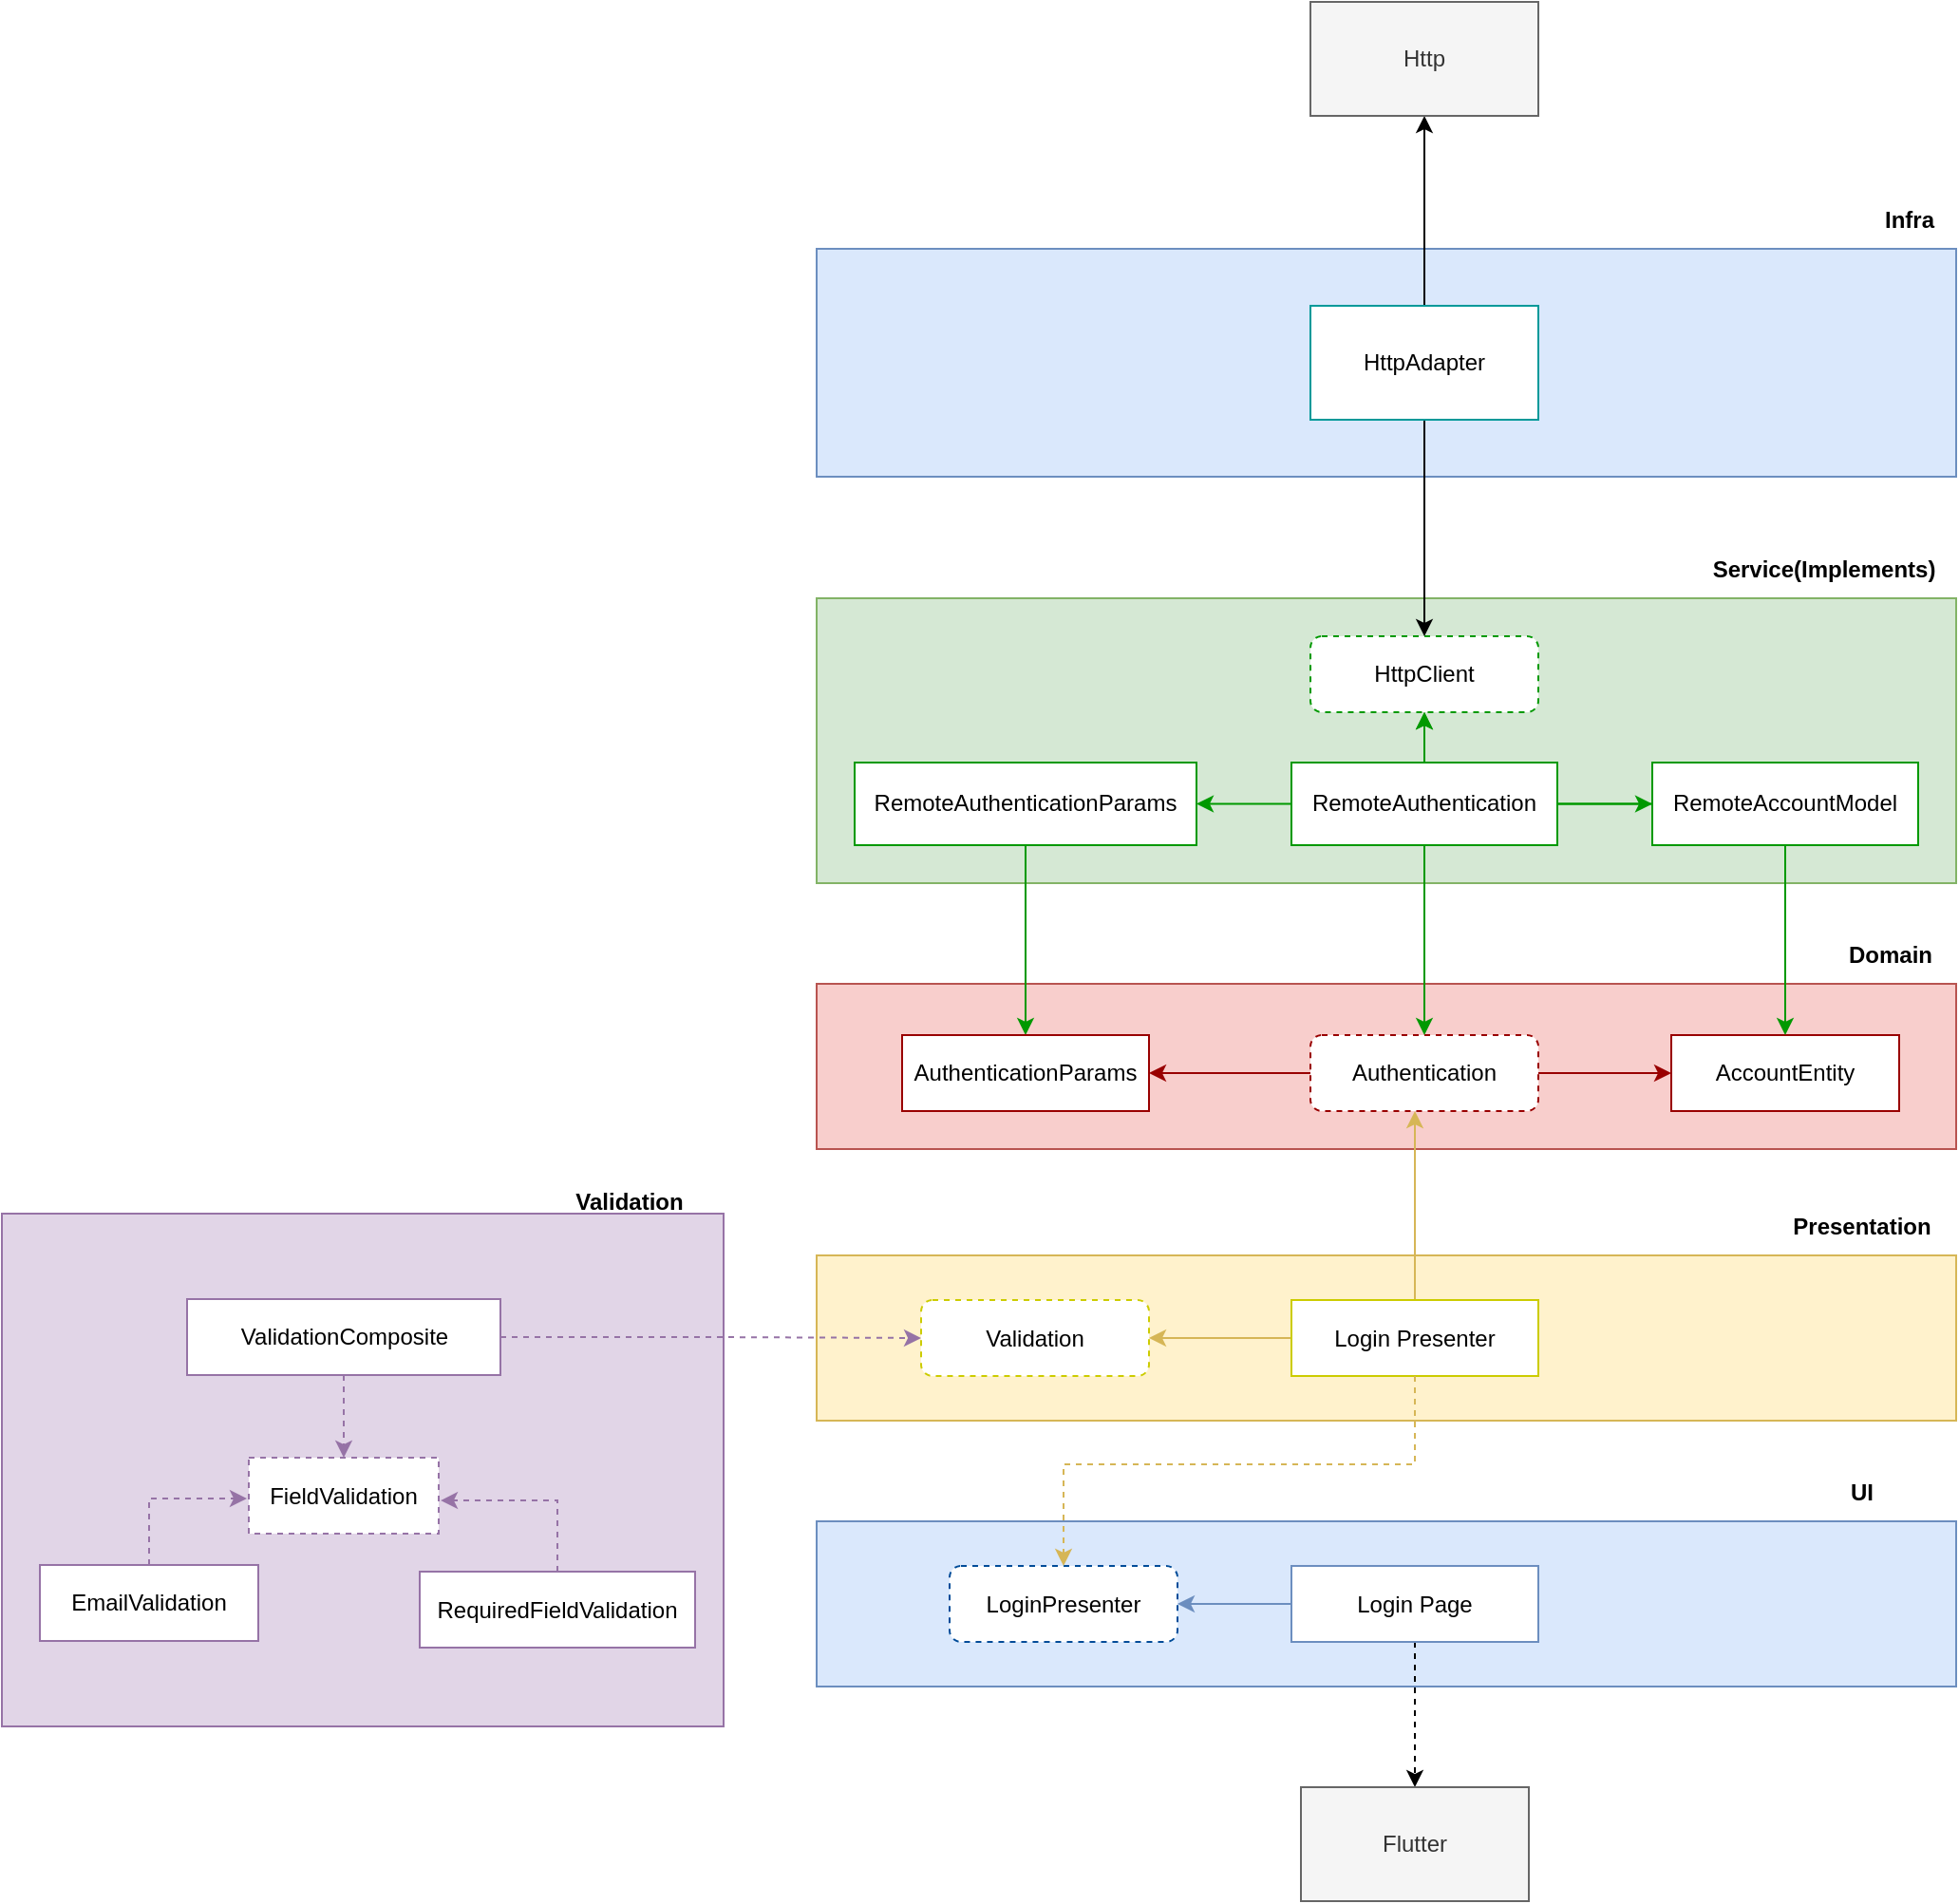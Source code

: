 <mxfile version="20.0.4" type="github">
  <diagram id="xp2k2yEoacHLA-R72gTE" name="Page-1">
    <mxGraphModel dx="1382" dy="764" grid="1" gridSize="10" guides="1" tooltips="1" connect="0" arrows="1" fold="1" page="1" pageScale="1" pageWidth="1200" pageHeight="1600" math="0" shadow="0">
      <root>
        <mxCell id="0" />
        <mxCell id="1" parent="0" />
        <mxCell id="-_0yIz5kQHRdiEa7arz6-6" value="" style="rounded=0;whiteSpace=wrap;html=1;fillColor=#d5e8d4;strokeColor=#82b366;" parent="1" vertex="1">
          <mxGeometry x="450" y="464" width="600" height="150" as="geometry" />
        </mxCell>
        <mxCell id="-_0yIz5kQHRdiEa7arz6-10" value="" style="rounded=0;whiteSpace=wrap;html=1;fillColor=#f8cecc;strokeColor=#b85450;" parent="1" vertex="1">
          <mxGeometry x="450" y="667" width="600" height="87" as="geometry" />
        </mxCell>
        <mxCell id="-_0yIz5kQHRdiEa7arz6-11" value="" style="edgeStyle=orthogonalEdgeStyle;rounded=0;orthogonalLoop=1;jettySize=auto;html=1;strokeColor=#990000;" parent="1" source="-_0yIz5kQHRdiEa7arz6-12" target="-_0yIz5kQHRdiEa7arz6-14" edge="1">
          <mxGeometry relative="1" as="geometry" />
        </mxCell>
        <mxCell id="-_0yIz5kQHRdiEa7arz6-29" value="" style="edgeStyle=orthogonalEdgeStyle;rounded=0;orthogonalLoop=1;jettySize=auto;html=1;strokeColor=#990000;" parent="1" source="-_0yIz5kQHRdiEa7arz6-12" target="-_0yIz5kQHRdiEa7arz6-28" edge="1">
          <mxGeometry relative="1" as="geometry" />
        </mxCell>
        <mxCell id="-_0yIz5kQHRdiEa7arz6-12" value="Authentication" style="rounded=1;whiteSpace=wrap;html=1;dashed=1;strokeColor=#990000;" parent="1" vertex="1">
          <mxGeometry x="710" y="694" width="120" height="40" as="geometry" />
        </mxCell>
        <mxCell id="-_0yIz5kQHRdiEa7arz6-13" value="Domain" style="text;html=1;align=center;verticalAlign=middle;resizable=0;points=[];autosize=1;strokeColor=none;fillColor=none;fontStyle=1" parent="1" vertex="1">
          <mxGeometry x="980" y="637" width="70" height="30" as="geometry" />
        </mxCell>
        <mxCell id="-_0yIz5kQHRdiEa7arz6-14" value="AccountEntity" style="rounded=0;whiteSpace=wrap;html=1;strokeColor=#990000;" parent="1" vertex="1">
          <mxGeometry x="900" y="694" width="120" height="40" as="geometry" />
        </mxCell>
        <mxCell id="-_0yIz5kQHRdiEa7arz6-19" style="edgeStyle=orthogonalEdgeStyle;rounded=0;orthogonalLoop=1;jettySize=auto;html=1;strokeColor=#009900;fillColor=#d5e8d4;" parent="1" source="-_0yIz5kQHRdiEa7arz6-8" target="-_0yIz5kQHRdiEa7arz6-14" edge="1">
          <mxGeometry relative="1" as="geometry" />
        </mxCell>
        <mxCell id="-_0yIz5kQHRdiEa7arz6-20" style="edgeStyle=orthogonalEdgeStyle;rounded=0;orthogonalLoop=1;jettySize=auto;html=1;entryX=0.5;entryY=0;entryDx=0;entryDy=0;strokeColor=#009900;fillColor=#d5e8d4;" parent="1" source="-_0yIz5kQHRdiEa7arz6-8" target="-_0yIz5kQHRdiEa7arz6-12" edge="1">
          <mxGeometry relative="1" as="geometry" />
        </mxCell>
        <mxCell id="-_0yIz5kQHRdiEa7arz6-7" value="Service(Implements)" style="text;html=1;align=center;verticalAlign=middle;resizable=0;points=[];autosize=1;strokeColor=none;fillColor=none;fontStyle=1" parent="1" vertex="1">
          <mxGeometry x="910" y="434" width="140" height="30" as="geometry" />
        </mxCell>
        <mxCell id="-_0yIz5kQHRdiEa7arz6-23" value="" style="edgeStyle=orthogonalEdgeStyle;rounded=0;orthogonalLoop=1;jettySize=auto;html=1;strokeColor=#82b366;fillColor=#d5e8d4;" parent="1" source="-_0yIz5kQHRdiEa7arz6-8" target="-_0yIz5kQHRdiEa7arz6-22" edge="1">
          <mxGeometry relative="1" as="geometry" />
        </mxCell>
        <mxCell id="-_0yIz5kQHRdiEa7arz6-25" value="" style="edgeStyle=orthogonalEdgeStyle;rounded=0;orthogonalLoop=1;jettySize=auto;html=1;strokeColor=#009900;fillColor=#d5e8d4;" parent="1" source="-_0yIz5kQHRdiEa7arz6-8" target="-_0yIz5kQHRdiEa7arz6-24" edge="1">
          <mxGeometry relative="1" as="geometry" />
        </mxCell>
        <mxCell id="-_0yIz5kQHRdiEa7arz6-27" value="" style="edgeStyle=orthogonalEdgeStyle;rounded=0;orthogonalLoop=1;jettySize=auto;html=1;strokeColor=#009900;fillColor=#d5e8d4;" parent="1" source="-_0yIz5kQHRdiEa7arz6-8" target="-_0yIz5kQHRdiEa7arz6-26" edge="1">
          <mxGeometry relative="1" as="geometry" />
        </mxCell>
        <mxCell id="-_0yIz5kQHRdiEa7arz6-35" value="" style="edgeStyle=orthogonalEdgeStyle;rounded=0;orthogonalLoop=1;jettySize=auto;html=1;strokeColor=#009900;" parent="1" source="-_0yIz5kQHRdiEa7arz6-8" target="-_0yIz5kQHRdiEa7arz6-22" edge="1">
          <mxGeometry relative="1" as="geometry" />
        </mxCell>
        <mxCell id="-_0yIz5kQHRdiEa7arz6-36" value="" style="edgeStyle=orthogonalEdgeStyle;rounded=0;orthogonalLoop=1;jettySize=auto;html=1;strokeColor=#009900;" parent="1" source="-_0yIz5kQHRdiEa7arz6-8" target="-_0yIz5kQHRdiEa7arz6-22" edge="1">
          <mxGeometry relative="1" as="geometry" />
        </mxCell>
        <mxCell id="-_0yIz5kQHRdiEa7arz6-8" value="RemoteAuthentication" style="rounded=0;whiteSpace=wrap;html=1;strokeColor=#009900;" parent="1" vertex="1">
          <mxGeometry x="700" y="550.5" width="140" height="43.5" as="geometry" />
        </mxCell>
        <mxCell id="-_0yIz5kQHRdiEa7arz6-22" value="HttpClient" style="rounded=1;whiteSpace=wrap;html=1;dashed=1;strokeColor=#009900;" parent="1" vertex="1">
          <mxGeometry x="710" y="484" width="120" height="40" as="geometry" />
        </mxCell>
        <mxCell id="-_0yIz5kQHRdiEa7arz6-24" value="RemoteAccountModel" style="rounded=0;whiteSpace=wrap;html=1;strokeColor=#009900;" parent="1" vertex="1">
          <mxGeometry x="890" y="550.5" width="140" height="43.5" as="geometry" />
        </mxCell>
        <mxCell id="-_0yIz5kQHRdiEa7arz6-30" style="edgeStyle=orthogonalEdgeStyle;rounded=0;orthogonalLoop=1;jettySize=auto;html=1;strokeColor=#009900;fillColor=#d5e8d4;" parent="1" source="-_0yIz5kQHRdiEa7arz6-26" target="-_0yIz5kQHRdiEa7arz6-28" edge="1">
          <mxGeometry relative="1" as="geometry" />
        </mxCell>
        <mxCell id="-_0yIz5kQHRdiEa7arz6-26" value="RemoteAuthenticationParams" style="rounded=0;whiteSpace=wrap;html=1;strokeColor=#009900;" parent="1" vertex="1">
          <mxGeometry x="470" y="550.5" width="180" height="43.5" as="geometry" />
        </mxCell>
        <mxCell id="-_0yIz5kQHRdiEa7arz6-28" value="AuthenticationParams" style="rounded=0;whiteSpace=wrap;html=1;strokeColor=#990000;" parent="1" vertex="1">
          <mxGeometry x="495" y="694" width="130" height="40" as="geometry" />
        </mxCell>
        <mxCell id="EJ6Po2MF894XvXfakxfg-1" value="" style="rounded=0;whiteSpace=wrap;html=1;fillColor=#dae8fc;strokeColor=#6c8ebf;" parent="1" vertex="1">
          <mxGeometry x="450" y="280" width="600" height="120" as="geometry" />
        </mxCell>
        <mxCell id="EJ6Po2MF894XvXfakxfg-2" value="Infra" style="text;html=1;align=center;verticalAlign=middle;resizable=0;points=[];autosize=1;strokeColor=none;fillColor=none;fontStyle=1" parent="1" vertex="1">
          <mxGeometry x="1000" y="250" width="50" height="30" as="geometry" />
        </mxCell>
        <mxCell id="EJ6Po2MF894XvXfakxfg-4" value="" style="edgeStyle=orthogonalEdgeStyle;rounded=0;orthogonalLoop=1;jettySize=auto;html=1;" parent="1" source="EJ6Po2MF894XvXfakxfg-3" target="-_0yIz5kQHRdiEa7arz6-22" edge="1">
          <mxGeometry relative="1" as="geometry" />
        </mxCell>
        <mxCell id="EJ6Po2MF894XvXfakxfg-7" value="" style="edgeStyle=orthogonalEdgeStyle;rounded=0;orthogonalLoop=1;jettySize=auto;html=1;" parent="1" source="EJ6Po2MF894XvXfakxfg-3" target="EJ6Po2MF894XvXfakxfg-5" edge="1">
          <mxGeometry relative="1" as="geometry">
            <mxPoint x="770" y="220" as="targetPoint" />
          </mxGeometry>
        </mxCell>
        <mxCell id="EJ6Po2MF894XvXfakxfg-3" value="HttpAdapter" style="rounded=0;whiteSpace=wrap;html=1;strokeColor=#009999;" parent="1" vertex="1">
          <mxGeometry x="710" y="310" width="120" height="60" as="geometry" />
        </mxCell>
        <mxCell id="EJ6Po2MF894XvXfakxfg-5" value="Http" style="rounded=0;whiteSpace=wrap;html=1;strokeColor=#666666;fillColor=#f5f5f5;fontColor=#333333;" parent="1" vertex="1">
          <mxGeometry x="710" y="150" width="120" height="60" as="geometry" />
        </mxCell>
        <mxCell id="yEf3IRso2apgzS4StsU_-1" value="" style="rounded=0;whiteSpace=wrap;html=1;fillColor=#fff2cc;strokeColor=#d6b656;" parent="1" vertex="1">
          <mxGeometry x="450" y="810" width="600" height="87" as="geometry" />
        </mxCell>
        <mxCell id="yEf3IRso2apgzS4StsU_-4" value="" style="edgeStyle=orthogonalEdgeStyle;rounded=0;orthogonalLoop=1;jettySize=auto;html=1;fillColor=#fff2cc;strokeColor=#d6b656;" parent="1" source="yEf3IRso2apgzS4StsU_-2" target="yEf3IRso2apgzS4StsU_-3" edge="1">
          <mxGeometry relative="1" as="geometry" />
        </mxCell>
        <mxCell id="yEf3IRso2apgzS4StsU_-10" style="edgeStyle=orthogonalEdgeStyle;rounded=0;orthogonalLoop=1;jettySize=auto;html=1;fillColor=#fff2cc;strokeColor=#d6b656;" parent="1" source="yEf3IRso2apgzS4StsU_-2" target="-_0yIz5kQHRdiEa7arz6-12" edge="1">
          <mxGeometry relative="1" as="geometry">
            <Array as="points">
              <mxPoint x="765" y="760" />
              <mxPoint x="765" y="760" />
            </Array>
          </mxGeometry>
        </mxCell>
        <mxCell id="yEf3IRso2apgzS4StsU_-2" value="Login Presenter" style="rounded=0;whiteSpace=wrap;html=1;strokeColor=#CCCC00;" parent="1" vertex="1">
          <mxGeometry x="700" y="833.5" width="130" height="40" as="geometry" />
        </mxCell>
        <mxCell id="yEf3IRso2apgzS4StsU_-3" value="Validation" style="rounded=1;whiteSpace=wrap;html=1;dashed=1;strokeColor=#CCCC00;" parent="1" vertex="1">
          <mxGeometry x="505" y="833.5" width="120" height="40" as="geometry" />
        </mxCell>
        <mxCell id="yEf3IRso2apgzS4StsU_-5" value="" style="rounded=0;whiteSpace=wrap;html=1;fillColor=#dae8fc;strokeColor=#6c8ebf;" parent="1" vertex="1">
          <mxGeometry x="450" y="950" width="600" height="87" as="geometry" />
        </mxCell>
        <mxCell id="CKFOzgfrcA34nGwzhf18-4" value="" style="edgeStyle=orthogonalEdgeStyle;rounded=0;orthogonalLoop=1;jettySize=auto;html=1;fillColor=#dae8fc;strokeColor=#6c8ebf;" edge="1" parent="1" source="yEf3IRso2apgzS4StsU_-11" target="CKFOzgfrcA34nGwzhf18-2">
          <mxGeometry relative="1" as="geometry" />
        </mxCell>
        <mxCell id="CKFOzgfrcA34nGwzhf18-7" value="" style="edgeStyle=orthogonalEdgeStyle;rounded=0;orthogonalLoop=1;jettySize=auto;html=1;dashed=1;" edge="1" parent="1" source="yEf3IRso2apgzS4StsU_-11" target="CKFOzgfrcA34nGwzhf18-1">
          <mxGeometry relative="1" as="geometry" />
        </mxCell>
        <mxCell id="yEf3IRso2apgzS4StsU_-11" value="Login Page" style="rounded=0;whiteSpace=wrap;html=1;strokeColor=#6c8ebf;fillColor=#FFFFFF;" parent="1" vertex="1">
          <mxGeometry x="700" y="973.5" width="130" height="40" as="geometry" />
        </mxCell>
        <mxCell id="yEf3IRso2apgzS4StsU_-13" value="Presentation" style="text;html=1;align=center;verticalAlign=middle;resizable=0;points=[];autosize=1;strokeColor=none;fillColor=none;fontStyle=1" parent="1" vertex="1">
          <mxGeometry x="950" y="780" width="100" height="30" as="geometry" />
        </mxCell>
        <mxCell id="yEf3IRso2apgzS4StsU_-14" value="UI" style="text;html=1;align=center;verticalAlign=middle;resizable=0;points=[];autosize=1;strokeColor=none;fillColor=none;fontStyle=1" parent="1" vertex="1">
          <mxGeometry x="980" y="920" width="40" height="30" as="geometry" />
        </mxCell>
        <mxCell id="yEf3IRso2apgzS4StsU_-16" value="" style="rounded=0;whiteSpace=wrap;html=1;fillColor=#e1d5e7;strokeColor=#9673a6;" parent="1" vertex="1">
          <mxGeometry x="21" y="788" width="380" height="270" as="geometry" />
        </mxCell>
        <mxCell id="CKFOzgfrcA34nGwzhf18-11" style="edgeStyle=orthogonalEdgeStyle;rounded=0;orthogonalLoop=1;jettySize=auto;html=1;entryX=1.01;entryY=0.563;entryDx=0;entryDy=0;entryPerimeter=0;dashed=1;fillColor=#e1d5e7;strokeColor=#9673a6;" edge="1" parent="1" source="yEf3IRso2apgzS4StsU_-17" target="CKFOzgfrcA34nGwzhf18-8">
          <mxGeometry relative="1" as="geometry" />
        </mxCell>
        <mxCell id="yEf3IRso2apgzS4StsU_-17" value="RequiredFieldValidation" style="rounded=0;whiteSpace=wrap;html=1;strokeColor=#9673a6;fillColor=#FFFFFF;" parent="1" vertex="1">
          <mxGeometry x="241" y="976.5" width="145" height="40" as="geometry" />
        </mxCell>
        <mxCell id="CKFOzgfrcA34nGwzhf18-13" style="edgeStyle=orthogonalEdgeStyle;rounded=0;orthogonalLoop=1;jettySize=auto;html=1;entryX=-0.01;entryY=0.538;entryDx=0;entryDy=0;entryPerimeter=0;dashed=1;fillColor=#e1d5e7;strokeColor=#9673a6;" edge="1" parent="1" source="yEf3IRso2apgzS4StsU_-18" target="CKFOzgfrcA34nGwzhf18-8">
          <mxGeometry relative="1" as="geometry" />
        </mxCell>
        <mxCell id="yEf3IRso2apgzS4StsU_-18" value="EmailValidation" style="rounded=0;whiteSpace=wrap;html=1;strokeColor=#9673a6;fillColor=#FFFFFF;" parent="1" vertex="1">
          <mxGeometry x="41" y="973" width="115" height="40" as="geometry" />
        </mxCell>
        <mxCell id="CKFOzgfrcA34nGwzhf18-9" value="" style="edgeStyle=orthogonalEdgeStyle;rounded=0;orthogonalLoop=1;jettySize=auto;html=1;dashed=1;fillColor=#e1d5e7;strokeColor=#9673a6;" edge="1" parent="1" source="yEf3IRso2apgzS4StsU_-19" target="CKFOzgfrcA34nGwzhf18-8">
          <mxGeometry relative="1" as="geometry" />
        </mxCell>
        <mxCell id="CKFOzgfrcA34nGwzhf18-14" style="edgeStyle=orthogonalEdgeStyle;rounded=0;orthogonalLoop=1;jettySize=auto;html=1;dashed=1;fillColor=#e1d5e7;strokeColor=#9673a6;" edge="1" parent="1" source="yEf3IRso2apgzS4StsU_-19" target="yEf3IRso2apgzS4StsU_-3">
          <mxGeometry relative="1" as="geometry" />
        </mxCell>
        <mxCell id="yEf3IRso2apgzS4StsU_-19" value="ValidationComposite" style="rounded=0;whiteSpace=wrap;html=1;strokeColor=#9673a6;fillColor=#FFFFFF;" parent="1" vertex="1">
          <mxGeometry x="118.5" y="833" width="165" height="40" as="geometry" />
        </mxCell>
        <mxCell id="yEf3IRso2apgzS4StsU_-23" value="Validation" style="text;html=1;align=center;verticalAlign=middle;resizable=0;points=[];autosize=1;strokeColor=none;fillColor=none;fontStyle=1" parent="1" vertex="1">
          <mxGeometry x="311" y="767" width="80" height="30" as="geometry" />
        </mxCell>
        <mxCell id="CKFOzgfrcA34nGwzhf18-1" value="Flutter" style="rounded=0;whiteSpace=wrap;html=1;strokeColor=#666666;fillColor=#f5f5f5;fontColor=#333333;" vertex="1" parent="1">
          <mxGeometry x="705" y="1090" width="120" height="60" as="geometry" />
        </mxCell>
        <mxCell id="CKFOzgfrcA34nGwzhf18-2" value="LoginPresenter" style="rounded=1;whiteSpace=wrap;html=1;dashed=1;strokeColor=#004C99;" vertex="1" parent="1">
          <mxGeometry x="520" y="973.5" width="120" height="40" as="geometry" />
        </mxCell>
        <mxCell id="CKFOzgfrcA34nGwzhf18-5" style="edgeStyle=orthogonalEdgeStyle;rounded=0;orthogonalLoop=1;jettySize=auto;html=1;fillColor=#fff2cc;strokeColor=#d6b656;dashed=1;" edge="1" parent="1" source="yEf3IRso2apgzS4StsU_-2" target="CKFOzgfrcA34nGwzhf18-2">
          <mxGeometry relative="1" as="geometry">
            <Array as="points">
              <mxPoint x="765" y="920" />
              <mxPoint x="580" y="920" />
            </Array>
          </mxGeometry>
        </mxCell>
        <mxCell id="CKFOzgfrcA34nGwzhf18-8" value="FieldValidation" style="rounded=0;whiteSpace=wrap;html=1;strokeColor=#9673a6;fillColor=#FFFFFF;dashed=1;" vertex="1" parent="1">
          <mxGeometry x="151" y="916.5" width="100" height="40" as="geometry" />
        </mxCell>
      </root>
    </mxGraphModel>
  </diagram>
</mxfile>
